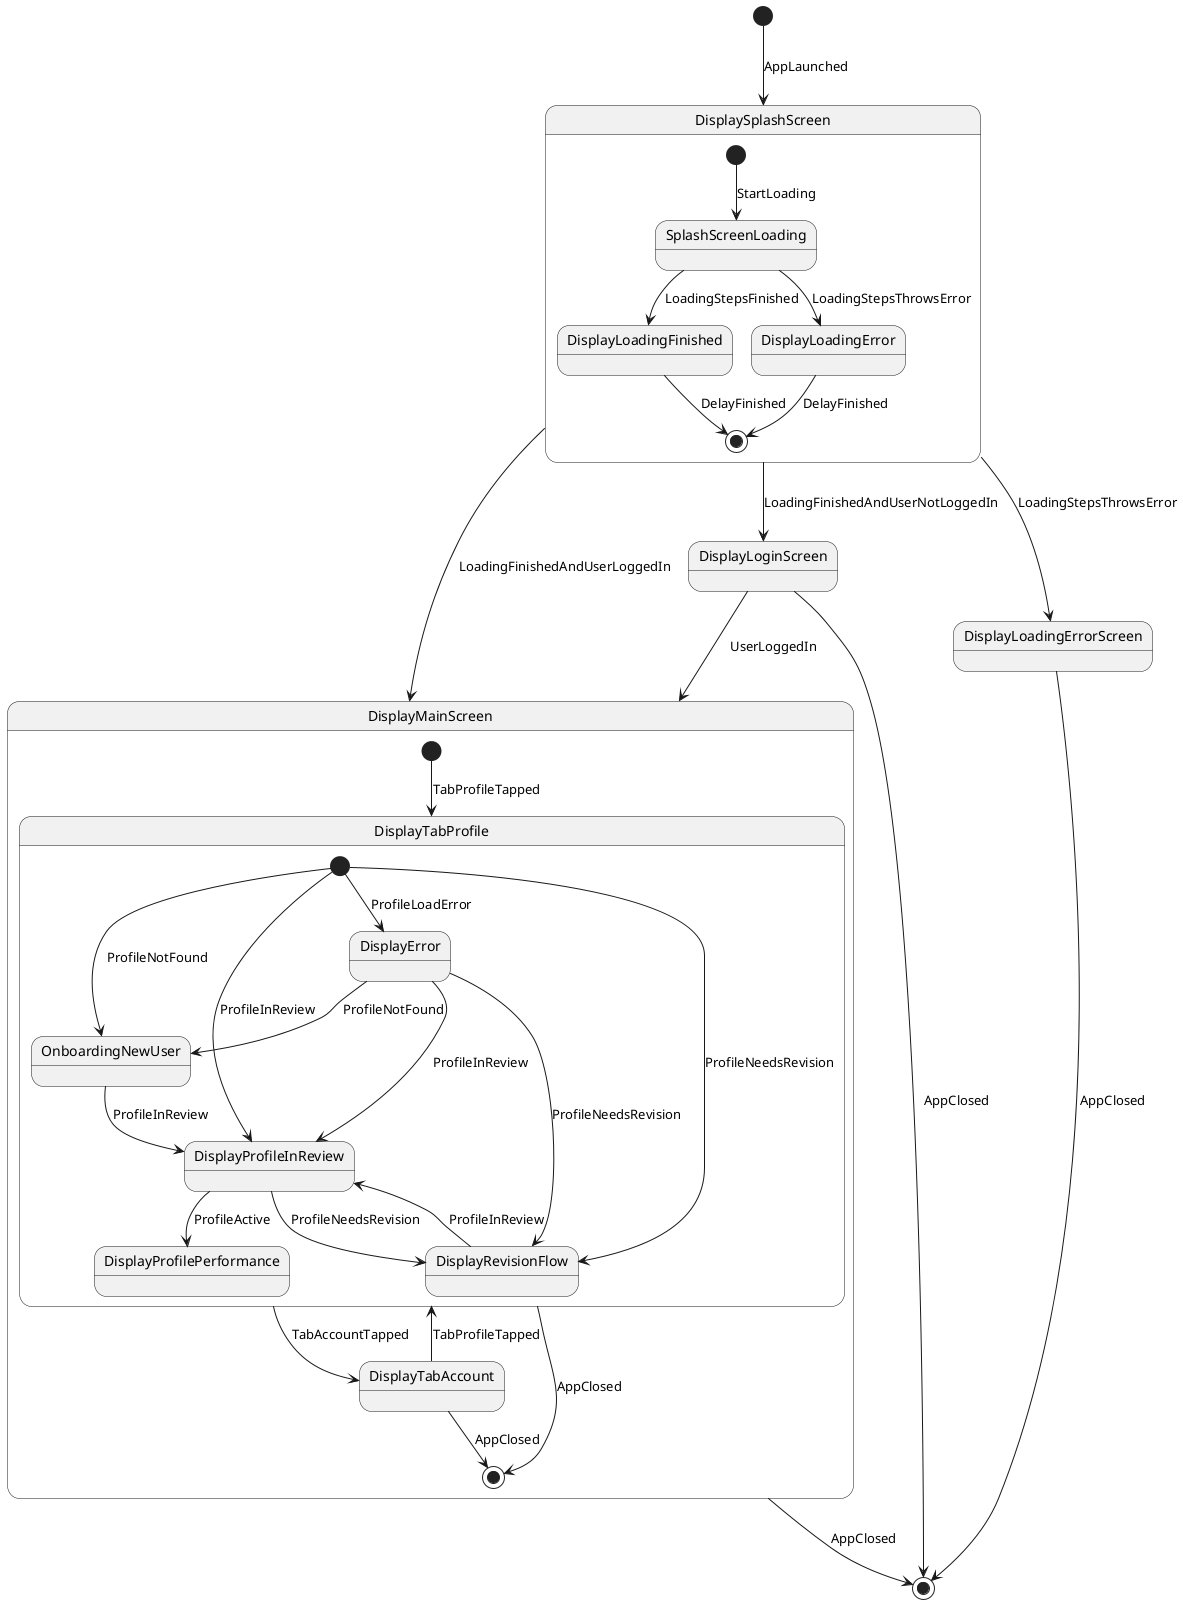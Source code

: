 @startuml

[*] --> DisplaySplashScreen : AppLaunched

DisplaySplashScreen --> DisplayMainScreen : LoadingFinishedAndUserLoggedIn
DisplaySplashScreen --> DisplayLoginScreen : LoadingFinishedAndUserNotLoggedIn
DisplaySplashScreen --> DisplayLoadingErrorScreen: LoadingStepsThrowsError

DisplayMainScreen --> [*] : AppClosed

DisplayLoginScreen --> [*] : AppClosed
DisplayLoginScreen --> DisplayMainScreen : UserLoggedIn

DisplayLoadingErrorScreen --> [*] : AppClosed

state DisplaySplashScreen {
  [*] --> SplashScreenLoading : StartLoading

  SplashScreenLoading --> DisplayLoadingFinished : LoadingStepsFinished
  SplashScreenLoading --> DisplayLoadingError : LoadingStepsThrowsError

  DisplayLoadingFinished --> [*] : DelayFinished
  DisplayLoadingError --> [*] : DelayFinished
}

state DisplayMainScreen {
  [*] --> DisplayTabProfile : TabProfileTapped

  DisplayTabProfile --> DisplayTabAccount : TabAccountTapped
  DisplayTabProfile --> [*] : AppClosed

  DisplayTabAccount --> DisplayTabProfile : TabProfileTapped
  DisplayTabAccount --> [*] : AppClosed

  state DisplayTabProfile {
    [*] --> OnboardingNewUser : ProfileNotFound

    OnboardingNewUser --> DisplayProfileInReview : ProfileInReview

    [*] --> DisplayError : ProfileLoadError
    DisplayError --> OnboardingNewUser : ProfileNotFound
    DisplayError --> DisplayProfileInReview : ProfileInReview
    DisplayError --> DisplayRevisionFlow : ProfileNeedsRevision

    [*] --> DisplayRevisionFlow : ProfileNeedsRevision
    DisplayRevisionFlow --> DisplayProfileInReview : ProfileInReview

    [*] --> DisplayProfileInReview : ProfileInReview
    DisplayProfileInReview --> DisplayRevisionFlow : ProfileNeedsRevision
    DisplayProfileInReview --> DisplayProfilePerformance : ProfileActive

  }

}

@enduml